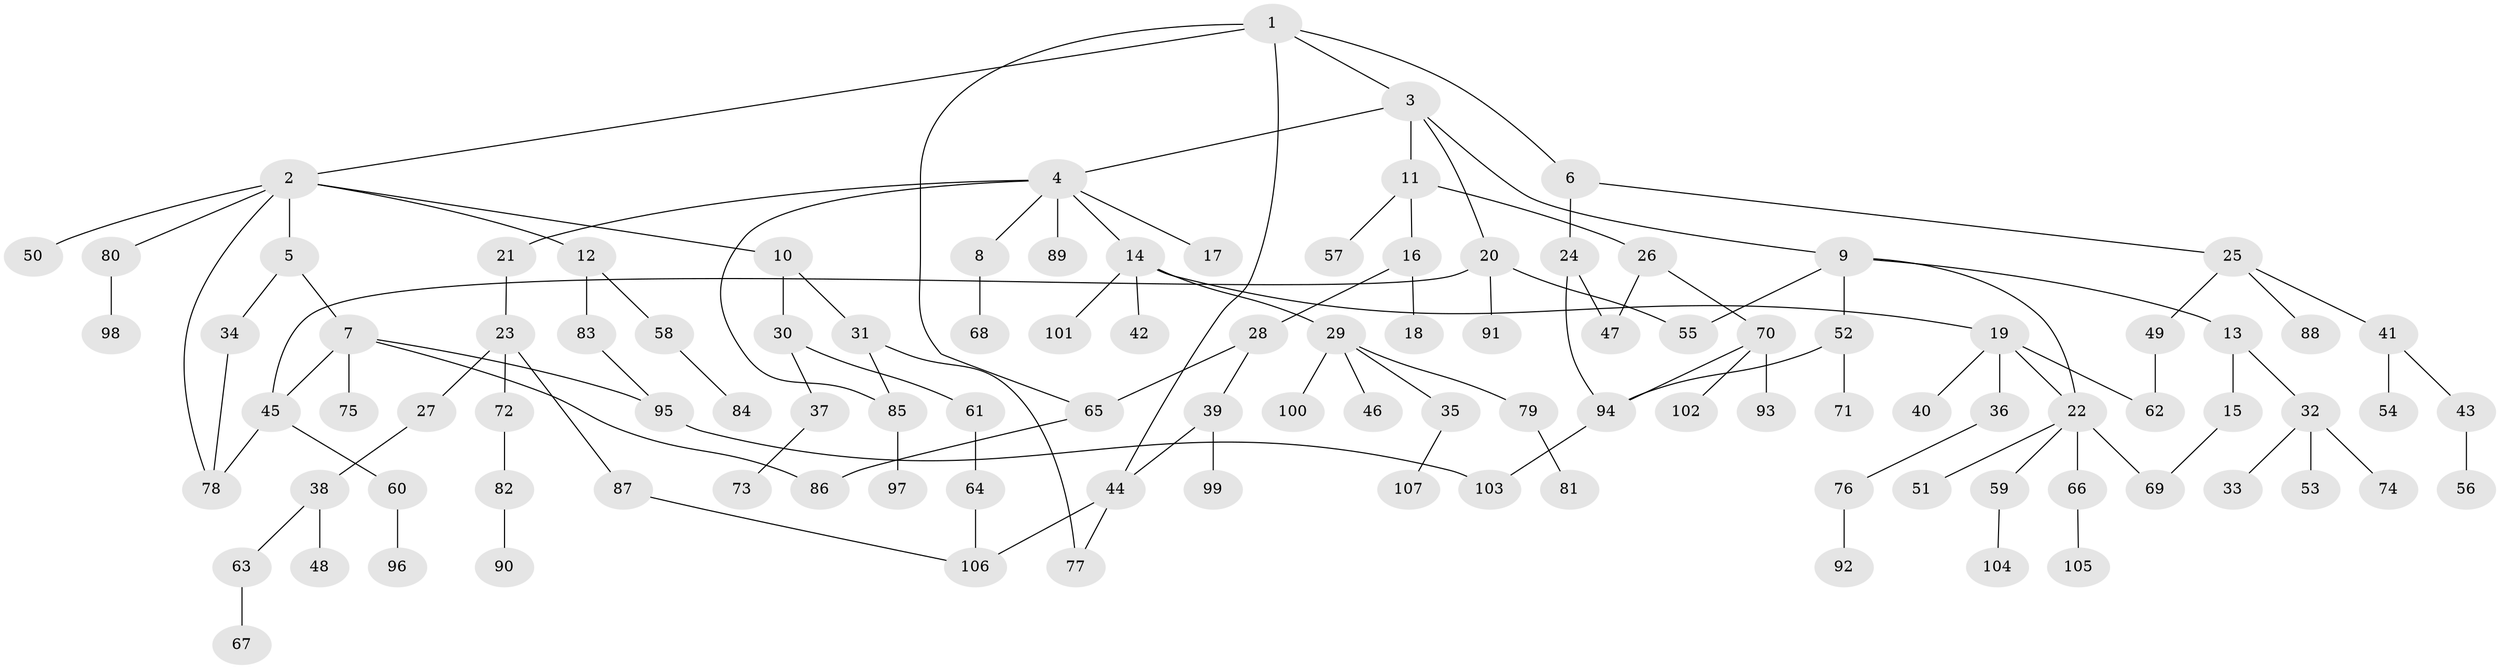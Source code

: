// Generated by graph-tools (version 1.1) at 2025/41/03/09/25 04:41:15]
// undirected, 107 vertices, 125 edges
graph export_dot {
graph [start="1"]
  node [color=gray90,style=filled];
  1;
  2;
  3;
  4;
  5;
  6;
  7;
  8;
  9;
  10;
  11;
  12;
  13;
  14;
  15;
  16;
  17;
  18;
  19;
  20;
  21;
  22;
  23;
  24;
  25;
  26;
  27;
  28;
  29;
  30;
  31;
  32;
  33;
  34;
  35;
  36;
  37;
  38;
  39;
  40;
  41;
  42;
  43;
  44;
  45;
  46;
  47;
  48;
  49;
  50;
  51;
  52;
  53;
  54;
  55;
  56;
  57;
  58;
  59;
  60;
  61;
  62;
  63;
  64;
  65;
  66;
  67;
  68;
  69;
  70;
  71;
  72;
  73;
  74;
  75;
  76;
  77;
  78;
  79;
  80;
  81;
  82;
  83;
  84;
  85;
  86;
  87;
  88;
  89;
  90;
  91;
  92;
  93;
  94;
  95;
  96;
  97;
  98;
  99;
  100;
  101;
  102;
  103;
  104;
  105;
  106;
  107;
  1 -- 2;
  1 -- 3;
  1 -- 6;
  1 -- 44;
  1 -- 65;
  2 -- 5;
  2 -- 10;
  2 -- 12;
  2 -- 50;
  2 -- 80;
  2 -- 78;
  3 -- 4;
  3 -- 9;
  3 -- 11;
  3 -- 20;
  4 -- 8;
  4 -- 14;
  4 -- 17;
  4 -- 21;
  4 -- 89;
  4 -- 85;
  5 -- 7;
  5 -- 34;
  6 -- 24;
  6 -- 25;
  7 -- 75;
  7 -- 86;
  7 -- 95;
  7 -- 45;
  8 -- 68;
  9 -- 13;
  9 -- 52;
  9 -- 55;
  9 -- 22;
  10 -- 30;
  10 -- 31;
  11 -- 16;
  11 -- 26;
  11 -- 57;
  12 -- 58;
  12 -- 83;
  13 -- 15;
  13 -- 32;
  14 -- 19;
  14 -- 29;
  14 -- 42;
  14 -- 101;
  15 -- 69;
  16 -- 18;
  16 -- 28;
  19 -- 22;
  19 -- 36;
  19 -- 40;
  19 -- 62;
  20 -- 45;
  20 -- 91;
  20 -- 55;
  21 -- 23;
  22 -- 51;
  22 -- 59;
  22 -- 66;
  22 -- 69;
  23 -- 27;
  23 -- 72;
  23 -- 87;
  24 -- 47;
  24 -- 94;
  25 -- 41;
  25 -- 49;
  25 -- 88;
  26 -- 70;
  26 -- 47;
  27 -- 38;
  28 -- 39;
  28 -- 65;
  29 -- 35;
  29 -- 46;
  29 -- 79;
  29 -- 100;
  30 -- 37;
  30 -- 61;
  31 -- 77;
  31 -- 85;
  32 -- 33;
  32 -- 53;
  32 -- 74;
  34 -- 78;
  35 -- 107;
  36 -- 76;
  37 -- 73;
  38 -- 48;
  38 -- 63;
  39 -- 99;
  39 -- 44;
  41 -- 43;
  41 -- 54;
  43 -- 56;
  44 -- 106;
  44 -- 77;
  45 -- 60;
  45 -- 78;
  49 -- 62;
  52 -- 71;
  52 -- 94;
  58 -- 84;
  59 -- 104;
  60 -- 96;
  61 -- 64;
  63 -- 67;
  64 -- 106;
  65 -- 86;
  66 -- 105;
  70 -- 93;
  70 -- 102;
  70 -- 94;
  72 -- 82;
  76 -- 92;
  79 -- 81;
  80 -- 98;
  82 -- 90;
  83 -- 95;
  85 -- 97;
  87 -- 106;
  94 -- 103;
  95 -- 103;
}
